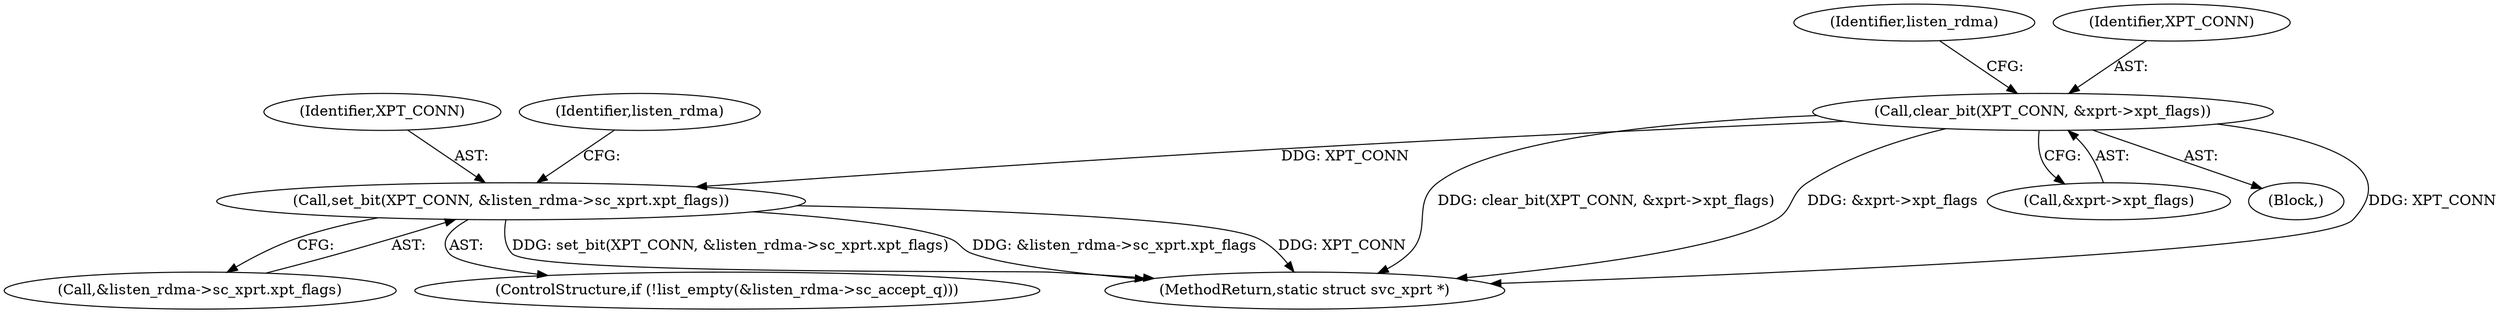digraph "0_linux_c70422f760c120480fee4de6c38804c72aa26bc1_44@pointer" {
"1000129" [label="(Call,clear_bit(XPT_CONN, &xprt->xpt_flags))"];
"1000160" [label="(Call,set_bit(XPT_CONN, &listen_rdma->sc_xprt.xpt_flags))"];
"1000817" [label="(MethodReturn,static struct svc_xprt *)"];
"1000138" [label="(Identifier,listen_rdma)"];
"1000162" [label="(Call,&listen_rdma->sc_xprt.xpt_flags)"];
"1000130" [label="(Identifier,XPT_CONN)"];
"1000129" [label="(Call,clear_bit(XPT_CONN, &xprt->xpt_flags))"];
"1000131" [label="(Call,&xprt->xpt_flags)"];
"1000113" [label="(Block,)"];
"1000161" [label="(Identifier,XPT_CONN)"];
"1000153" [label="(ControlStructure,if (!list_empty(&listen_rdma->sc_accept_q)))"];
"1000171" [label="(Identifier,listen_rdma)"];
"1000160" [label="(Call,set_bit(XPT_CONN, &listen_rdma->sc_xprt.xpt_flags))"];
"1000129" -> "1000113"  [label="AST: "];
"1000129" -> "1000131"  [label="CFG: "];
"1000130" -> "1000129"  [label="AST: "];
"1000131" -> "1000129"  [label="AST: "];
"1000138" -> "1000129"  [label="CFG: "];
"1000129" -> "1000817"  [label="DDG: XPT_CONN"];
"1000129" -> "1000817"  [label="DDG: clear_bit(XPT_CONN, &xprt->xpt_flags)"];
"1000129" -> "1000817"  [label="DDG: &xprt->xpt_flags"];
"1000129" -> "1000160"  [label="DDG: XPT_CONN"];
"1000160" -> "1000153"  [label="AST: "];
"1000160" -> "1000162"  [label="CFG: "];
"1000161" -> "1000160"  [label="AST: "];
"1000162" -> "1000160"  [label="AST: "];
"1000171" -> "1000160"  [label="CFG: "];
"1000160" -> "1000817"  [label="DDG: set_bit(XPT_CONN, &listen_rdma->sc_xprt.xpt_flags)"];
"1000160" -> "1000817"  [label="DDG: &listen_rdma->sc_xprt.xpt_flags"];
"1000160" -> "1000817"  [label="DDG: XPT_CONN"];
}
